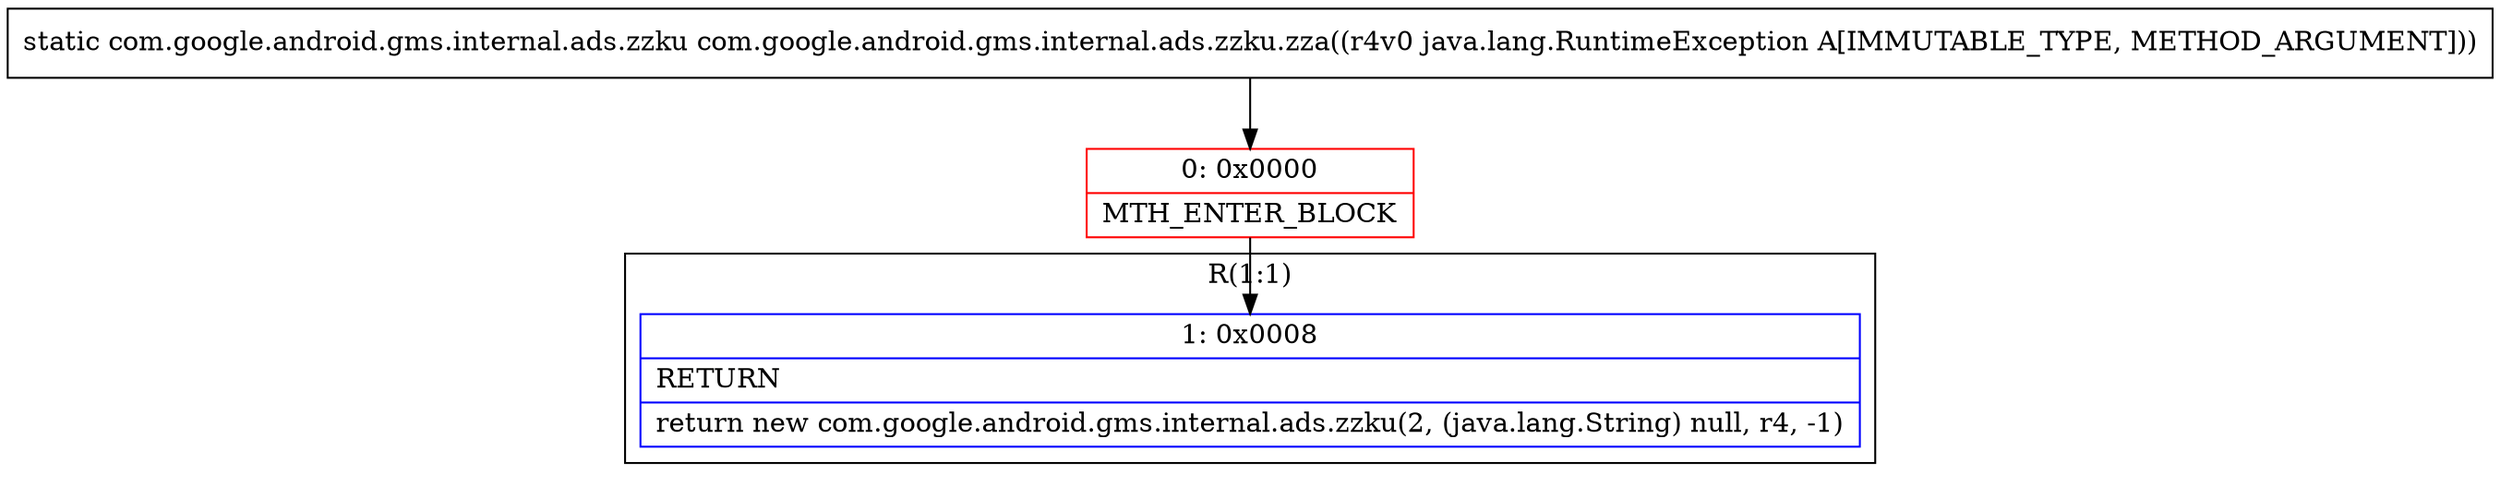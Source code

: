 digraph "CFG forcom.google.android.gms.internal.ads.zzku.zza(Ljava\/lang\/RuntimeException;)Lcom\/google\/android\/gms\/internal\/ads\/zzku;" {
subgraph cluster_Region_1974161302 {
label = "R(1:1)";
node [shape=record,color=blue];
Node_1 [shape=record,label="{1\:\ 0x0008|RETURN\l|return new com.google.android.gms.internal.ads.zzku(2, (java.lang.String) null, r4, \-1)\l}"];
}
Node_0 [shape=record,color=red,label="{0\:\ 0x0000|MTH_ENTER_BLOCK\l}"];
MethodNode[shape=record,label="{static com.google.android.gms.internal.ads.zzku com.google.android.gms.internal.ads.zzku.zza((r4v0 java.lang.RuntimeException A[IMMUTABLE_TYPE, METHOD_ARGUMENT])) }"];
MethodNode -> Node_0;
Node_0 -> Node_1;
}

